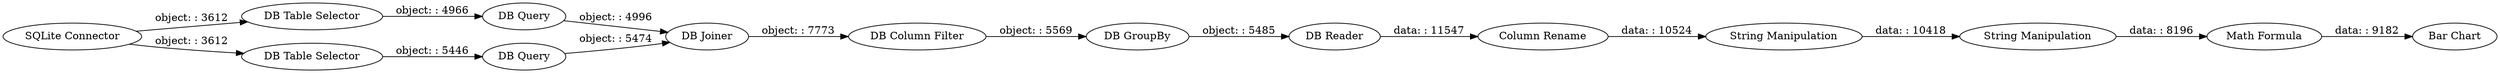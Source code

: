 digraph {
	"2489753044910815579_20" [label="DB Query"]
	"2489753044910815579_19" [label="Bar Chart"]
	"2489753044910815579_17" [label="String Manipulation"]
	"2489753044910815579_18" [label="String Manipulation"]
	"2489753044910815579_3" [label="DB Table Selector"]
	"2489753044910815579_8" [label="DB Column Filter"]
	"2489753044910815579_16" [label="Column Rename"]
	"2489753044910815579_21" [label="DB Query"]
	"2489753044910815579_10" [label="DB GroupBy"]
	"2489753044910815579_2" [label="DB Table Selector"]
	"2489753044910815579_13" [label="SQLite Connector"]
	"2489753044910815579_4" [label="DB Joiner"]
	"2489753044910815579_14" [label="DB Reader"]
	"2489753044910815579_15" [label="Math Formula"]
	"2489753044910815579_13" -> "2489753044910815579_2" [label="object: : 3612"]
	"2489753044910815579_20" -> "2489753044910815579_4" [label="object: : 4996"]
	"2489753044910815579_10" -> "2489753044910815579_14" [label="object: : 5485"]
	"2489753044910815579_21" -> "2489753044910815579_4" [label="object: : 5474"]
	"2489753044910815579_14" -> "2489753044910815579_16" [label="data: : 11547"]
	"2489753044910815579_4" -> "2489753044910815579_8" [label="object: : 7773"]
	"2489753044910815579_8" -> "2489753044910815579_10" [label="object: : 5569"]
	"2489753044910815579_2" -> "2489753044910815579_21" [label="object: : 5446"]
	"2489753044910815579_13" -> "2489753044910815579_3" [label="object: : 3612"]
	"2489753044910815579_3" -> "2489753044910815579_20" [label="object: : 4966"]
	"2489753044910815579_15" -> "2489753044910815579_19" [label="data: : 9182"]
	"2489753044910815579_18" -> "2489753044910815579_15" [label="data: : 8196"]
	"2489753044910815579_16" -> "2489753044910815579_17" [label="data: : 10524"]
	"2489753044910815579_17" -> "2489753044910815579_18" [label="data: : 10418"]
	rankdir=LR
}
